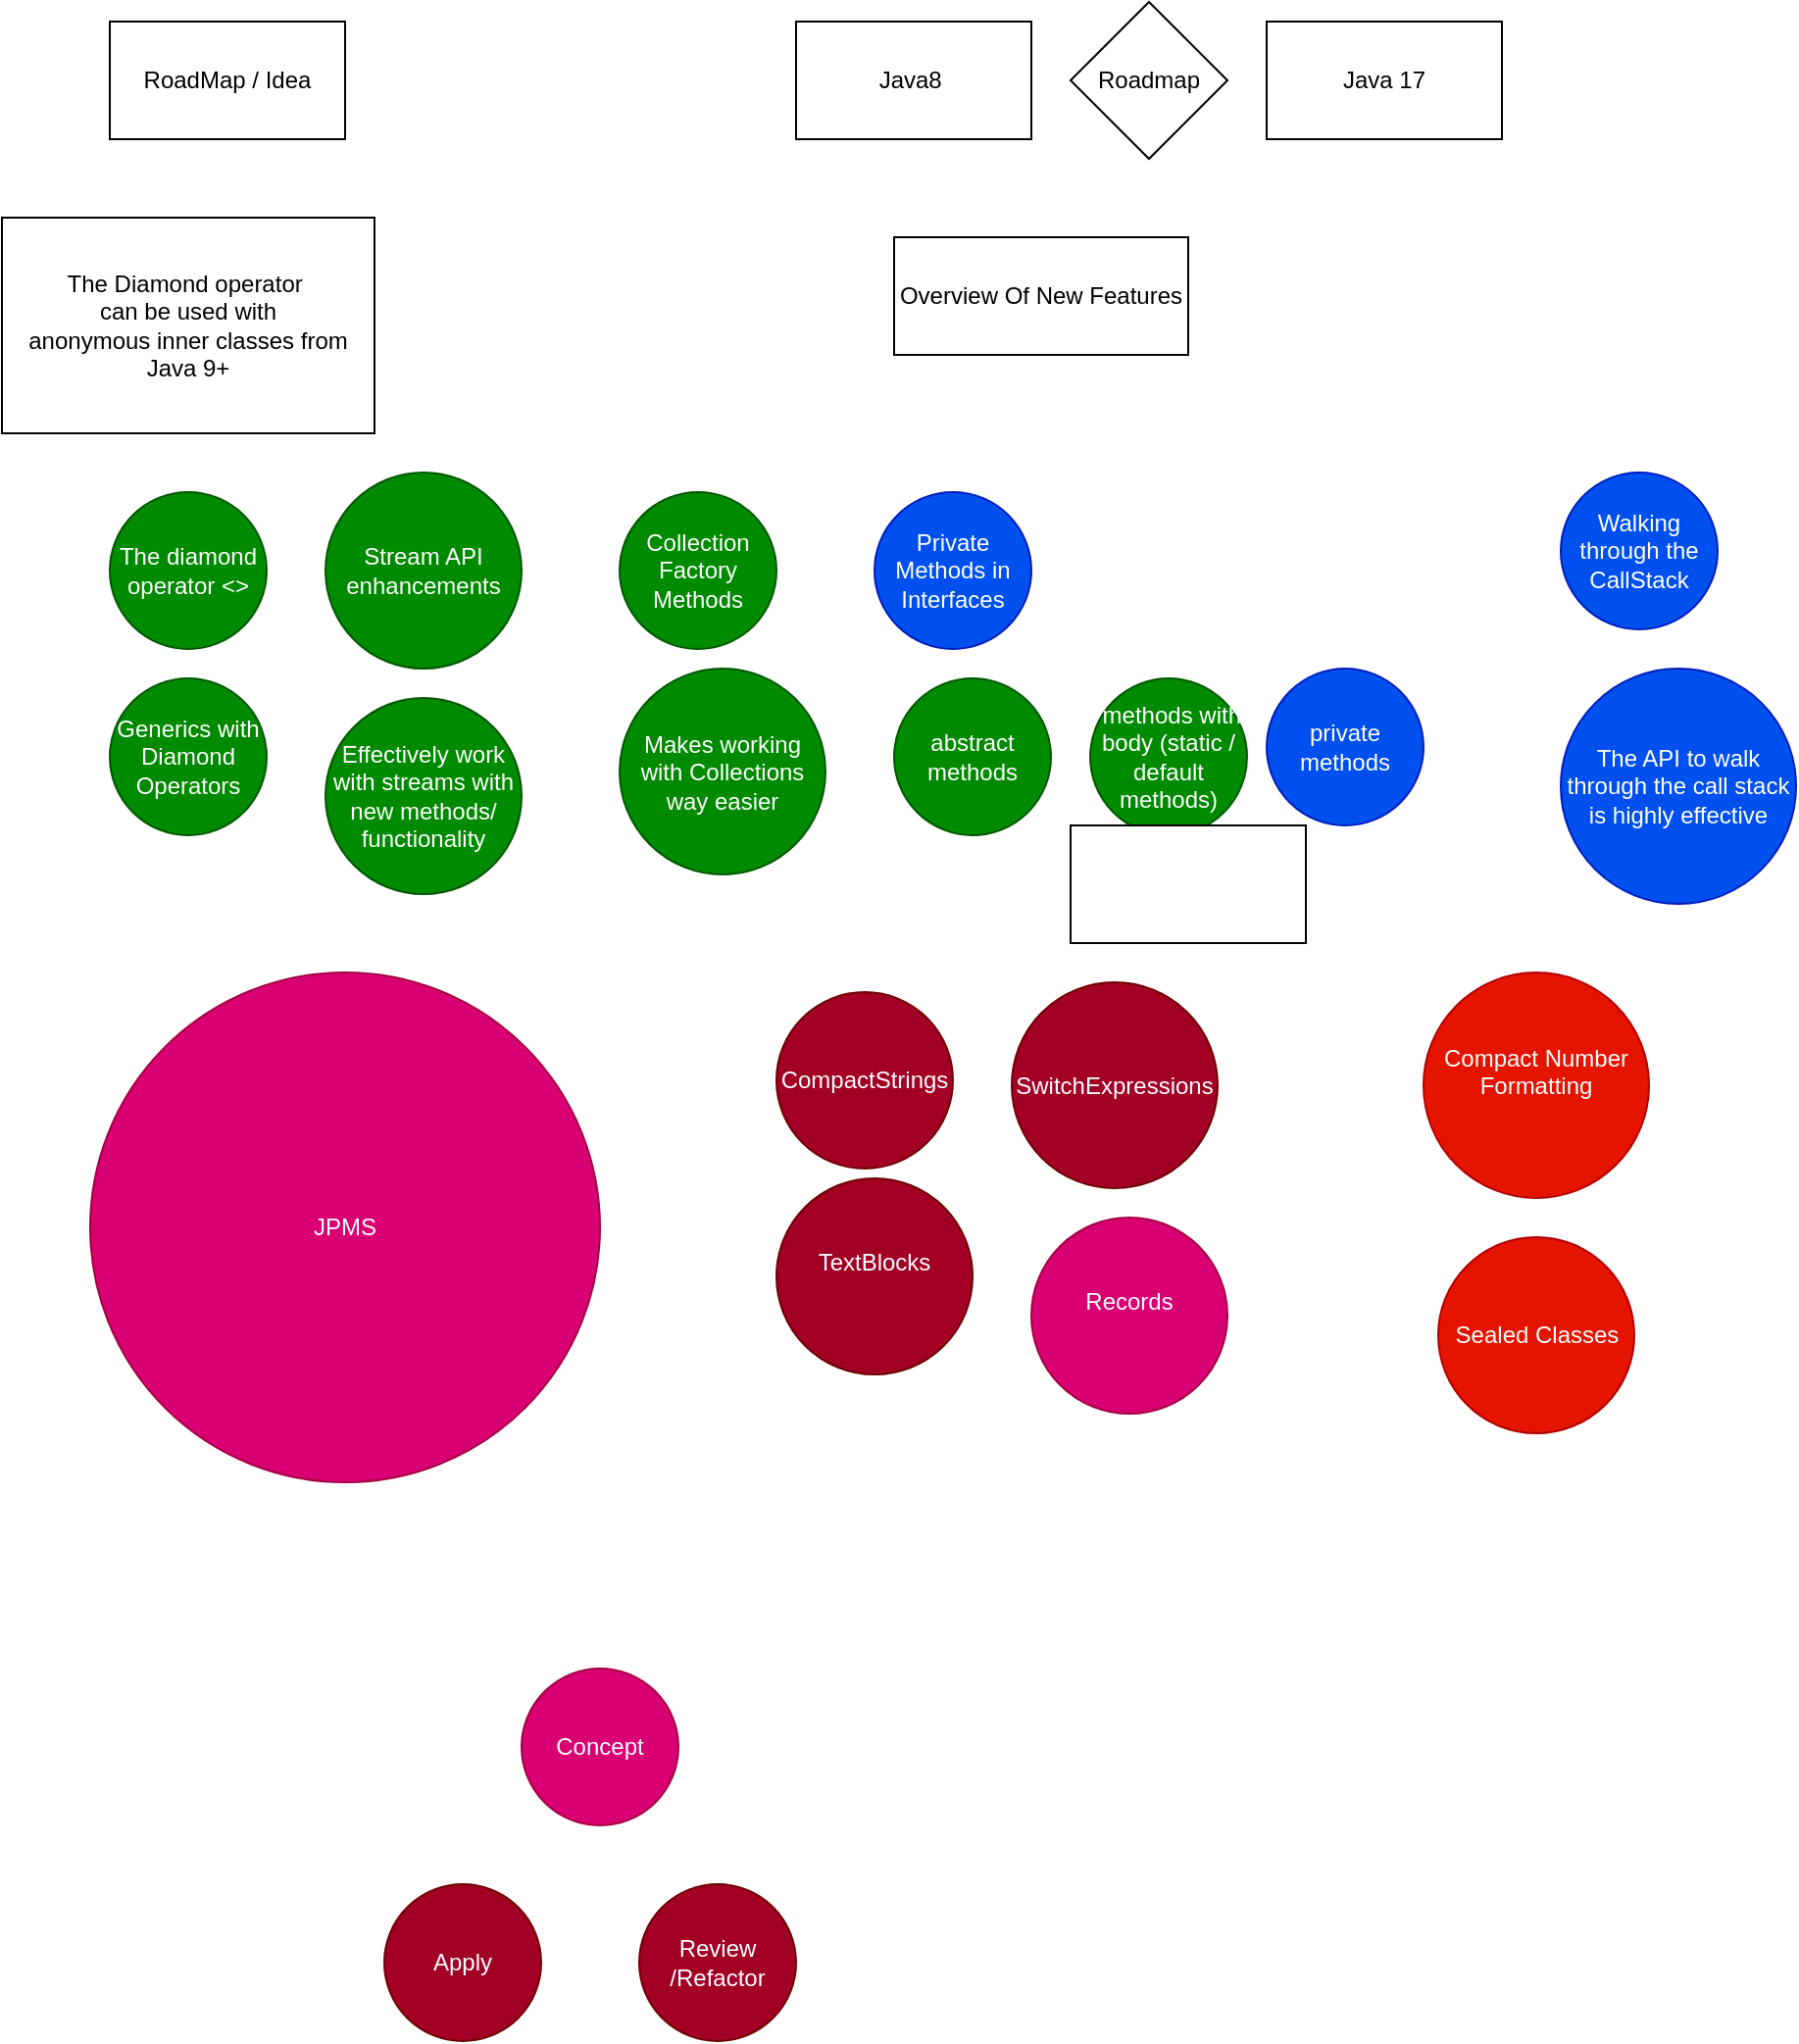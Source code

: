 <mxfile version="26.2.15" pages="6">
  <diagram name="Top New Features That I can Explore" id="H-lTtJw_paa2dJG2KekU">
    <mxGraphModel dx="786" dy="562" grid="1" gridSize="10" guides="1" tooltips="1" connect="1" arrows="1" fold="1" page="1" pageScale="1" pageWidth="850" pageHeight="1100" math="0" shadow="0">
      <root>
        <mxCell id="0" />
        <mxCell id="1" parent="0" />
        <mxCell id="dxzc5Opw5BWFp04rEgw8-1" value="Overview Of New Features" style="rounded=0;whiteSpace=wrap;html=1;" parent="1" vertex="1">
          <mxGeometry x="470" y="160" width="150" height="60" as="geometry" />
        </mxCell>
        <mxCell id="dxzc5Opw5BWFp04rEgw8-2" value="Java8&amp;nbsp;" style="rounded=0;whiteSpace=wrap;html=1;" parent="1" vertex="1">
          <mxGeometry x="420" y="50" width="120" height="60" as="geometry" />
        </mxCell>
        <mxCell id="dxzc5Opw5BWFp04rEgw8-3" value="Java 17" style="rounded=0;whiteSpace=wrap;html=1;" parent="1" vertex="1">
          <mxGeometry x="660" y="50" width="120" height="60" as="geometry" />
        </mxCell>
        <mxCell id="dxzc5Opw5BWFp04rEgw8-4" value="The diamond operator &amp;lt;&amp;gt;" style="ellipse;whiteSpace=wrap;html=1;aspect=fixed;fillColor=#008a00;fontColor=#ffffff;strokeColor=#005700;" parent="1" vertex="1">
          <mxGeometry x="70" y="290" width="80" height="80" as="geometry" />
        </mxCell>
        <mxCell id="dxzc5Opw5BWFp04rEgw8-5" value="Stream API enhancements" style="ellipse;whiteSpace=wrap;html=1;aspect=fixed;fillColor=#008a00;fontColor=#ffffff;strokeColor=#005700;" parent="1" vertex="1">
          <mxGeometry x="180" y="280" width="100" height="100" as="geometry" />
        </mxCell>
        <mxCell id="dxzc5Opw5BWFp04rEgw8-6" value="Roadmap" style="rhombus;whiteSpace=wrap;html=1;" parent="1" vertex="1">
          <mxGeometry x="560" y="40" width="80" height="80" as="geometry" />
        </mxCell>
        <mxCell id="dxzc5Opw5BWFp04rEgw8-7" value="Collection Factory Methods" style="ellipse;whiteSpace=wrap;html=1;aspect=fixed;fillColor=#008a00;fontColor=#ffffff;strokeColor=#005700;" parent="1" vertex="1">
          <mxGeometry x="330" y="290" width="80" height="80" as="geometry" />
        </mxCell>
        <mxCell id="dxzc5Opw5BWFp04rEgw8-8" value="Private Methods in Interfaces" style="ellipse;whiteSpace=wrap;html=1;aspect=fixed;fillColor=#0050ef;fontColor=#ffffff;strokeColor=#001DBC;" parent="1" vertex="1">
          <mxGeometry x="460" y="290" width="80" height="80" as="geometry" />
        </mxCell>
        <mxCell id="dxzc5Opw5BWFp04rEgw8-9" value="Walking through the CallStack" style="ellipse;whiteSpace=wrap;html=1;aspect=fixed;fillColor=#0050ef;fontColor=#ffffff;strokeColor=#001DBC;" parent="1" vertex="1">
          <mxGeometry x="810" y="280" width="80" height="80" as="geometry" />
        </mxCell>
        <mxCell id="dxzc5Opw5BWFp04rEgw8-10" value="CompactStrings" style="ellipse;whiteSpace=wrap;html=1;aspect=fixed;fillColor=#a20025;fontColor=#ffffff;strokeColor=#6F0000;" parent="1" vertex="1">
          <mxGeometry x="410" y="545" width="90" height="90" as="geometry" />
        </mxCell>
        <mxCell id="dxzc5Opw5BWFp04rEgw8-11" value="SwitchExpressions" style="ellipse;whiteSpace=wrap;html=1;aspect=fixed;fillColor=#a20025;fontColor=#ffffff;strokeColor=#6F0000;" parent="1" vertex="1">
          <mxGeometry x="530" y="540" width="105" height="105" as="geometry" />
        </mxCell>
        <mxCell id="dxzc5Opw5BWFp04rEgw8-12" value="Compact Number Formatting&lt;div&gt;&lt;br&gt;&lt;/div&gt;" style="ellipse;whiteSpace=wrap;html=1;aspect=fixed;fillColor=#e51400;fontColor=#ffffff;strokeColor=#B20000;" parent="1" vertex="1">
          <mxGeometry x="740" y="535" width="115" height="115" as="geometry" />
        </mxCell>
        <mxCell id="dxzc5Opw5BWFp04rEgw8-13" value="&lt;div&gt;TextBlocks&lt;/div&gt;&lt;div&gt;&lt;br&gt;&lt;/div&gt;" style="ellipse;whiteSpace=wrap;html=1;aspect=fixed;fillColor=#a20025;fontColor=#ffffff;strokeColor=#6F0000;" parent="1" vertex="1">
          <mxGeometry x="410" y="640" width="100" height="100" as="geometry" />
        </mxCell>
        <mxCell id="dxzc5Opw5BWFp04rEgw8-14" value="&lt;div&gt;Records&lt;/div&gt;&lt;div&gt;&lt;br&gt;&lt;/div&gt;" style="ellipse;whiteSpace=wrap;html=1;aspect=fixed;fillColor=#d80073;fontColor=#ffffff;strokeColor=#A50040;" parent="1" vertex="1">
          <mxGeometry x="540" y="660" width="100" height="100" as="geometry" />
        </mxCell>
        <mxCell id="dxzc5Opw5BWFp04rEgw8-15" value="&lt;div&gt;Sealed Classes&lt;/div&gt;" style="ellipse;whiteSpace=wrap;html=1;aspect=fixed;fillColor=#e51400;fontColor=#ffffff;strokeColor=#B20000;" parent="1" vertex="1">
          <mxGeometry x="747.5" y="670" width="100" height="100" as="geometry" />
        </mxCell>
        <mxCell id="dxzc5Opw5BWFp04rEgw8-16" value="&lt;div&gt;JPMS&lt;/div&gt;" style="ellipse;whiteSpace=wrap;html=1;aspect=fixed;fillColor=#d80073;fontColor=#ffffff;strokeColor=#A50040;" parent="1" vertex="1">
          <mxGeometry x="60" y="535" width="260" height="260" as="geometry" />
        </mxCell>
        <mxCell id="dxzc5Opw5BWFp04rEgw8-17" value="Generics with Diamond Operators" style="ellipse;whiteSpace=wrap;html=1;aspect=fixed;fillColor=#008a00;fontColor=#ffffff;strokeColor=#005700;" parent="1" vertex="1">
          <mxGeometry x="70" y="385" width="80" height="80" as="geometry" />
        </mxCell>
        <mxCell id="dxzc5Opw5BWFp04rEgw8-18" value="Effectively work with streams with new methods/ functionality" style="ellipse;whiteSpace=wrap;html=1;aspect=fixed;fillColor=#008a00;fontColor=#ffffff;strokeColor=#005700;" parent="1" vertex="1">
          <mxGeometry x="180" y="395" width="100" height="100" as="geometry" />
        </mxCell>
        <mxCell id="dxzc5Opw5BWFp04rEgw8-19" value="Makes working with Collections way easier" style="ellipse;whiteSpace=wrap;html=1;aspect=fixed;fillColor=#008a00;fontColor=#ffffff;strokeColor=#005700;" parent="1" vertex="1">
          <mxGeometry x="330" y="380" width="105" height="105" as="geometry" />
        </mxCell>
        <mxCell id="dxzc5Opw5BWFp04rEgw8-20" value="abstract methods" style="ellipse;whiteSpace=wrap;html=1;aspect=fixed;fillColor=#008a00;fontColor=#ffffff;strokeColor=#005700;" parent="1" vertex="1">
          <mxGeometry x="470" y="385" width="80" height="80" as="geometry" />
        </mxCell>
        <mxCell id="dxzc5Opw5BWFp04rEgw8-21" value="&amp;nbsp;methods with body (static / default methods)" style="ellipse;whiteSpace=wrap;html=1;aspect=fixed;fillColor=#008a00;fontColor=#ffffff;strokeColor=#005700;" parent="1" vertex="1">
          <mxGeometry x="570" y="385" width="80" height="80" as="geometry" />
        </mxCell>
        <mxCell id="dxzc5Opw5BWFp04rEgw8-22" value="private methods" style="ellipse;whiteSpace=wrap;html=1;aspect=fixed;fillColor=#0050ef;fontColor=#ffffff;strokeColor=#001DBC;" parent="1" vertex="1">
          <mxGeometry x="660" y="380" width="80" height="80" as="geometry" />
        </mxCell>
        <mxCell id="dxzc5Opw5BWFp04rEgw8-23" value="The API to walk through the call stack is highly effective" style="ellipse;whiteSpace=wrap;html=1;aspect=fixed;fillColor=#0050ef;fontColor=#ffffff;strokeColor=#001DBC;" parent="1" vertex="1">
          <mxGeometry x="810" y="380" width="120" height="120" as="geometry" />
        </mxCell>
        <mxCell id="dxzc5Opw5BWFp04rEgw8-24" value="RoadMap / Idea" style="rounded=0;whiteSpace=wrap;html=1;" parent="1" vertex="1">
          <mxGeometry x="70" y="50" width="120" height="60" as="geometry" />
        </mxCell>
        <mxCell id="dxzc5Opw5BWFp04rEgw8-25" value="Concept" style="ellipse;whiteSpace=wrap;html=1;aspect=fixed;fillColor=#d80073;fontColor=#ffffff;strokeColor=#A50040;" parent="1" vertex="1">
          <mxGeometry x="280" y="890" width="80" height="80" as="geometry" />
        </mxCell>
        <mxCell id="dxzc5Opw5BWFp04rEgw8-26" value="Apply" style="ellipse;whiteSpace=wrap;html=1;aspect=fixed;fillColor=#a20025;fontColor=#ffffff;strokeColor=#6F0000;" parent="1" vertex="1">
          <mxGeometry x="210" y="1000" width="80" height="80" as="geometry" />
        </mxCell>
        <mxCell id="dxzc5Opw5BWFp04rEgw8-27" value="Review /Refactor" style="ellipse;whiteSpace=wrap;html=1;aspect=fixed;fillColor=#a20025;strokeColor=#6F0000;fontColor=#ffffff;" parent="1" vertex="1">
          <mxGeometry x="340" y="1000" width="80" height="80" as="geometry" />
        </mxCell>
        <mxCell id="dxzc5Opw5BWFp04rEgw8-32" value="The Diamond operator&amp;nbsp;&lt;div&gt;can be used with&lt;/div&gt;&lt;div&gt;anonymous inner classes from Java 9+&lt;/div&gt;" style="rounded=0;whiteSpace=wrap;html=1;" parent="1" vertex="1">
          <mxGeometry x="15" y="150" width="190" height="110" as="geometry" />
        </mxCell>
        <mxCell id="hdBLsSs38ogwd8JISFT7-1" value="" style="whiteSpace=wrap;html=1;" vertex="1" parent="1">
          <mxGeometry x="560" y="460" width="120" height="60" as="geometry" />
        </mxCell>
      </root>
    </mxGraphModel>
  </diagram>
  <diagram id="it7jR1w6A2HO88eLoIti" name="Terminology">
    <mxGraphModel dx="1565" dy="511" grid="1" gridSize="10" guides="1" tooltips="1" connect="1" arrows="1" fold="1" page="1" pageScale="1" pageWidth="850" pageHeight="1100" math="0" shadow="0">
      <root>
        <mxCell id="0" />
        <mxCell id="1" parent="0" />
        <mxCell id="AD6r4I_cpZdrooL8gMmH-1" value="JEP / JDK Enhancement Proposal" style="rounded=0;whiteSpace=wrap;html=1;" parent="1" vertex="1">
          <mxGeometry x="150" y="80" width="120" height="60" as="geometry" />
        </mxCell>
        <mxCell id="AD6r4I_cpZdrooL8gMmH-4" value="" style="edgeStyle=orthogonalEdgeStyle;rounded=0;orthogonalLoop=1;jettySize=auto;html=1;" parent="1" source="AD6r4I_cpZdrooL8gMmH-2" target="AD6r4I_cpZdrooL8gMmH-3" edge="1">
          <mxGeometry relative="1" as="geometry" />
        </mxCell>
        <mxCell id="AD6r4I_cpZdrooL8gMmH-2" value="Process" style="rounded=0;whiteSpace=wrap;html=1;" parent="1" vertex="1">
          <mxGeometry x="160" y="180" width="120" height="60" as="geometry" />
        </mxCell>
        <mxCell id="AD6r4I_cpZdrooL8gMmH-3" value="Java Community" style="rounded=0;whiteSpace=wrap;html=1;" parent="1" vertex="1">
          <mxGeometry x="160" y="320" width="120" height="60" as="geometry" />
        </mxCell>
        <mxCell id="AD6r4I_cpZdrooL8gMmH-7" value="" style="edgeStyle=orthogonalEdgeStyle;rounded=0;orthogonalLoop=1;jettySize=auto;html=1;" parent="1" source="AD6r4I_cpZdrooL8gMmH-5" target="AD6r4I_cpZdrooL8gMmH-6" edge="1">
          <mxGeometry relative="1" as="geometry" />
        </mxCell>
        <mxCell id="AD6r4I_cpZdrooL8gMmH-5" value="Purpose" style="rounded=0;whiteSpace=wrap;html=1;" parent="1" vertex="1">
          <mxGeometry x="340" y="180" width="120" height="60" as="geometry" />
        </mxCell>
        <mxCell id="AD6r4I_cpZdrooL8gMmH-9" value="" style="edgeStyle=orthogonalEdgeStyle;rounded=0;orthogonalLoop=1;jettySize=auto;html=1;" parent="1" source="AD6r4I_cpZdrooL8gMmH-6" target="AD6r4I_cpZdrooL8gMmH-8" edge="1">
          <mxGeometry relative="1" as="geometry" />
        </mxCell>
        <mxCell id="AD6r4I_cpZdrooL8gMmH-6" value="Propose" style="ellipse;whiteSpace=wrap;html=1;rounded=0;" parent="1" vertex="1">
          <mxGeometry x="360" y="310" width="80" height="80" as="geometry" />
        </mxCell>
        <mxCell id="AD6r4I_cpZdrooL8gMmH-11" value="" style="edgeStyle=orthogonalEdgeStyle;rounded=0;orthogonalLoop=1;jettySize=auto;html=1;" parent="1" source="AD6r4I_cpZdrooL8gMmH-8" target="AD6r4I_cpZdrooL8gMmH-10" edge="1">
          <mxGeometry relative="1" as="geometry" />
        </mxCell>
        <mxCell id="AD6r4I_cpZdrooL8gMmH-8" value="Discuss" style="ellipse;whiteSpace=wrap;html=1;rounded=0;" parent="1" vertex="1">
          <mxGeometry x="520" y="310" width="80" height="80" as="geometry" />
        </mxCell>
        <mxCell id="AD6r4I_cpZdrooL8gMmH-10" value="document signficant changes." style="ellipse;whiteSpace=wrap;html=1;rounded=0;" parent="1" vertex="1">
          <mxGeometry x="680" y="310" width="80" height="80" as="geometry" />
        </mxCell>
        <mxCell id="AD6r4I_cpZdrooL8gMmH-12" value="Process" style="rounded=0;whiteSpace=wrap;html=1;fillColor=#6d8764;fontColor=#ffffff;strokeColor=#3A5431;" parent="1" vertex="1">
          <mxGeometry x="-10" y="470" width="120" height="60" as="geometry" />
        </mxCell>
        <mxCell id="AD6r4I_cpZdrooL8gMmH-13" value="Practice" style="rounded=0;whiteSpace=wrap;html=1;" parent="1" vertex="1">
          <mxGeometry x="110" y="470" width="120" height="60" as="geometry" />
        </mxCell>
        <mxCell id="8vsUmJd-rWdS67Mih5kZ-1" value="Methodology" style="rounded=0;whiteSpace=wrap;html=1;fillColor=#6d8764;fontColor=#ffffff;strokeColor=#3A5431;" parent="1" vertex="1">
          <mxGeometry x="230" y="470" width="120" height="60" as="geometry" />
        </mxCell>
        <mxCell id="8vsUmJd-rWdS67Mih5kZ-2" value="Break and Make" style="rounded=0;whiteSpace=wrap;html=1;fillColor=#008a00;fontColor=#ffffff;strokeColor=#005700;" parent="1" vertex="1">
          <mxGeometry x="230" y="530" width="120" height="60" as="geometry" />
        </mxCell>
        <mxCell id="8vsUmJd-rWdS67Mih5kZ-5" value="Context" style="rounded=0;whiteSpace=wrap;html=1;fillColor=#6d8764;fontColor=#ffffff;strokeColor=#3A5431;" parent="1" vertex="1">
          <mxGeometry x="230" y="410" width="120" height="60" as="geometry" />
        </mxCell>
        <mxCell id="VedadEQwNp0A-uT3c_Re-1" value="Terminology / Vocabulary" style="rounded=0;whiteSpace=wrap;html=1;fillColor=#008a00;fontColor=#ffffff;strokeColor=#005700;" vertex="1" parent="1">
          <mxGeometry x="-10" y="530" width="120" height="60" as="geometry" />
        </mxCell>
        <mxCell id="6cJSSmzFoF7t9B8q87Jw-1" value="Principles" style="rounded=0;whiteSpace=wrap;html=1;fillColor=#6d8764;fontColor=#ffffff;strokeColor=#3A5431;" vertex="1" parent="1">
          <mxGeometry x="-10" y="410" width="120" height="60" as="geometry" />
        </mxCell>
        <mxCell id="6cJSSmzFoF7t9B8q87Jw-2" value="Paradigm" style="rounded=0;whiteSpace=wrap;html=1;fillColor=#6d8764;fontColor=#ffffff;strokeColor=#3A5431;" vertex="1" parent="1">
          <mxGeometry x="110" y="410" width="120" height="60" as="geometry" />
        </mxCell>
        <mxCell id="9vNzCgMDVzgK6lLMVGsD-1" value="Insight" style="rounded=0;whiteSpace=wrap;html=1;fillColor=#008a00;fontColor=#ffffff;strokeColor=#005700;" vertex="1" parent="1">
          <mxGeometry x="110" y="530" width="120" height="60" as="geometry" />
        </mxCell>
        <mxCell id="9vNzCgMDVzgK6lLMVGsD-2" value="Learn to Learn Framework" style="rounded=0;whiteSpace=wrap;html=1;fillColor=#008a00;fontColor=#ffffff;strokeColor=#005700;" vertex="1" parent="1">
          <mxGeometry x="110" y="620" width="120" height="60" as="geometry" />
        </mxCell>
        <mxCell id="R43isgl4TAwv9mhnTSy3-1" value="" style="html=1;verticalLabelPosition=bottom;align=center;labelBackgroundColor=#ffffff;verticalAlign=top;strokeWidth=2;strokeColor=#0080F0;shadow=0;dashed=0;shape=mxgraph.ios7.icons.looking_glass;" vertex="1" parent="1">
          <mxGeometry x="385" y="890" width="30" height="30" as="geometry" />
        </mxCell>
        <mxCell id="R43isgl4TAwv9mhnTSy3-2" value="Please find chances of applying the newly learned features in your projects....." style="rounded=0;whiteSpace=wrap;html=1;" vertex="1" parent="1">
          <mxGeometry x="440" y="870" width="120" height="60" as="geometry" />
        </mxCell>
        <mxCell id="--in5UwqNiNamiTwJQ_P-2" value="RED" style="ellipse;whiteSpace=wrap;html=1;fillColor=#e51400;strokeColor=#B20000;fontColor=#ffffff;" vertex="1" parent="1">
          <mxGeometry x="80" y="870" width="120" height="80" as="geometry" />
        </mxCell>
        <mxCell id="--in5UwqNiNamiTwJQ_P-3" value="GREEN" style="ellipse;whiteSpace=wrap;html=1;fillColor=#008a00;strokeColor=#005700;fontColor=#ffffff;" vertex="1" parent="1">
          <mxGeometry x="140" y="940" width="120" height="80" as="geometry" />
        </mxCell>
        <mxCell id="--in5UwqNiNamiTwJQ_P-4" value="REFACTOR" style="ellipse;whiteSpace=wrap;html=1;fillColor=#e3c800;strokeColor=#B09500;fontColor=#000000;" vertex="1" parent="1">
          <mxGeometry x="10" y="940" width="120" height="80" as="geometry" />
        </mxCell>
        <mxCell id="XHiogYa3Atdmt7B-Kdwq-1" value="Approaches" style="rounded=0;whiteSpace=wrap;html=1;fillColor=#008a00;fontColor=#ffffff;strokeColor=#005700;" vertex="1" parent="1">
          <mxGeometry x="-130" y="530" width="120" height="60" as="geometry" />
        </mxCell>
        <mxCell id="XHiogYa3Atdmt7B-Kdwq-5" value="" style="edgeStyle=orthogonalEdgeStyle;rounded=0;orthogonalLoop=1;jettySize=auto;html=1;" edge="1" parent="1" source="XHiogYa3Atdmt7B-Kdwq-2" target="XHiogYa3Atdmt7B-Kdwq-4">
          <mxGeometry relative="1" as="geometry" />
        </mxCell>
        <mxCell id="XHiogYa3Atdmt7B-Kdwq-2" value="UTIL / utility (general purpose)" style="rounded=0;whiteSpace=wrap;html=1;fillColor=#008a00;fontColor=#ffffff;strokeColor=#005700;" vertex="1" parent="1">
          <mxGeometry x="-290" y="380" width="120" height="60" as="geometry" />
        </mxCell>
        <mxCell id="XHiogYa3Atdmt7B-Kdwq-3" value="&lt;div style=&quot;background-color:#1e1f22;color:#bcbec4&quot;&gt;&lt;pre style=&quot;font-family:&#39;JetBrains Mono&#39;,monospace;font-size:9.8pt;&quot;&gt;&lt;span style=&quot;color:#7a7e85;&quot;&gt;Productivity packed. Productivity packed. Custom Aggregation. Streamlining code&lt;/span&gt;&lt;/pre&gt;&lt;/div&gt;" style="text;whiteSpace=wrap;html=1;" vertex="1" parent="1">
          <mxGeometry x="-280" y="230" width="380" height="70" as="geometry" />
        </mxCell>
        <mxCell id="XHiogYa3Atdmt7B-Kdwq-7" value="" style="edgeStyle=orthogonalEdgeStyle;rounded=0;orthogonalLoop=1;jettySize=auto;html=1;" edge="1" parent="1" source="XHiogYa3Atdmt7B-Kdwq-4" target="XHiogYa3Atdmt7B-Kdwq-6">
          <mxGeometry relative="1" as="geometry" />
        </mxCell>
        <mxCell id="XHiogYa3Atdmt7B-Kdwq-4" value="Productivity packed" style="rounded=0;whiteSpace=wrap;html=1;fillColor=#008a00;fontColor=#ffffff;strokeColor=#005700;" vertex="1" parent="1">
          <mxGeometry x="-290" y="460" width="120" height="60" as="geometry" />
        </mxCell>
        <mxCell id="XHiogYa3Atdmt7B-Kdwq-9" value="" style="edgeStyle=orthogonalEdgeStyle;rounded=0;orthogonalLoop=1;jettySize=auto;html=1;" edge="1" parent="1" source="XHiogYa3Atdmt7B-Kdwq-6" target="XHiogYa3Atdmt7B-Kdwq-8">
          <mxGeometry relative="1" as="geometry" />
        </mxCell>
        <mxCell id="XHiogYa3Atdmt7B-Kdwq-6" value="Custom Aggregation" style="rounded=0;whiteSpace=wrap;html=1;fillColor=#008a00;fontColor=#ffffff;strokeColor=#005700;" vertex="1" parent="1">
          <mxGeometry x="-290" y="550" width="120" height="60" as="geometry" />
        </mxCell>
        <mxCell id="XHiogYa3Atdmt7B-Kdwq-11" value="" style="edgeStyle=orthogonalEdgeStyle;rounded=0;orthogonalLoop=1;jettySize=auto;html=1;" edge="1" parent="1" source="XHiogYa3Atdmt7B-Kdwq-8" target="XHiogYa3Atdmt7B-Kdwq-10">
          <mxGeometry relative="1" as="geometry" />
        </mxCell>
        <mxCell id="XHiogYa3Atdmt7B-Kdwq-8" value="Streamliniing code." style="rounded=0;whiteSpace=wrap;html=1;fillColor=#008a00;fontColor=#ffffff;strokeColor=#005700;" vertex="1" parent="1">
          <mxGeometry x="-290" y="640" width="120" height="60" as="geometry" />
        </mxCell>
        <mxCell id="XHiogYa3Atdmt7B-Kdwq-13" value="" style="edgeStyle=orthogonalEdgeStyle;rounded=0;orthogonalLoop=1;jettySize=auto;html=1;" edge="1" parent="1" source="XHiogYa3Atdmt7B-Kdwq-10" target="XHiogYa3Atdmt7B-Kdwq-12">
          <mxGeometry relative="1" as="geometry" />
        </mxCell>
        <mxCell id="XHiogYa3Atdmt7B-Kdwq-10" value="Parallellism." style="rounded=0;whiteSpace=wrap;html=1;fillColor=#008a00;fontColor=#ffffff;strokeColor=#005700;" vertex="1" parent="1">
          <mxGeometry x="-290" y="730" width="120" height="60" as="geometry" />
        </mxCell>
        <mxCell id="XHiogYa3Atdmt7B-Kdwq-12" value="Declarative Style" style="rounded=0;whiteSpace=wrap;html=1;fillColor=#008a00;fontColor=#ffffff;strokeColor=#005700;" vertex="1" parent="1">
          <mxGeometry x="-290" y="820" width="120" height="60" as="geometry" />
        </mxCell>
        <mxCell id="XHiogYa3Atdmt7B-Kdwq-14" value="New Effective, Productive &amp;amp; Optimized way of processing collections" style="rounded=0;whiteSpace=wrap;html=1;fillColor=#e51400;fontColor=#ffffff;strokeColor=#B20000;" vertex="1" parent="1">
          <mxGeometry x="-240" y="290" width="160" height="70" as="geometry" />
        </mxCell>
        <mxCell id="XHiogYa3Atdmt7B-Kdwq-15" value="Starting with Why?" style="rounded=0;whiteSpace=wrap;html=1;fillColor=#008a00;fontColor=#ffffff;strokeColor=#005700;" vertex="1" parent="1">
          <mxGeometry x="-425" y="330" width="70" height="60" as="geometry" />
        </mxCell>
        <mxCell id="XHiogYa3Atdmt7B-Kdwq-16" value="CLEAN CODING PRACTICES" style="rounded=0;whiteSpace=wrap;html=1;fillColor=#008a00;fontColor=#ffffff;strokeColor=#005700;" vertex="1" parent="1">
          <mxGeometry x="-130" y="470" width="120" height="60" as="geometry" />
        </mxCell>
      </root>
    </mxGraphModel>
  </diagram>
  <diagram id="F4DoPFH3YsymMdyTXWiu" name="Demo">
    <mxGraphModel dx="786" dy="562" grid="1" gridSize="10" guides="1" tooltips="1" connect="1" arrows="1" fold="1" page="1" pageScale="1" pageWidth="850" pageHeight="1100" math="0" shadow="0">
      <root>
        <mxCell id="0" />
        <mxCell id="1" parent="0" />
        <mxCell id="uzIxB_AXCy2PeI7c9Qlu-2" value="CREATE THE TRANSACTION PROCESSOR" style="rounded=0;whiteSpace=wrap;html=1;fontSize=19;" parent="1" vertex="1">
          <mxGeometry x="100" y="80" width="160" height="90" as="geometry" />
        </mxCell>
        <mxCell id="uzIxB_AXCy2PeI7c9Qlu-3" value="CREATE DOMAIN CLASS TRANSACTION" style="rounded=0;whiteSpace=wrap;html=1;fontSize=19;" parent="1" vertex="1">
          <mxGeometry x="100" y="220" width="160" height="90" as="geometry" />
        </mxCell>
        <mxCell id="uzIxB_AXCy2PeI7c9Qlu-4" value="PERFORM A LIST OF TRANSACTIONS OF USD &amp;amp; EUR" style="rounded=0;whiteSpace=wrap;html=1;fontSize=19;" parent="1" vertex="1">
          <mxGeometry x="100" y="360" width="160" height="90" as="geometry" />
        </mxCell>
        <mxCell id="wSxFUv9u-JmrOEF9yLLa-1" value="Collection (Movie)" style="whiteSpace=wrap;html=1;aspect=fixed;" vertex="1" parent="1">
          <mxGeometry x="540" y="100" width="80" height="80" as="geometry" />
        </mxCell>
        <mxCell id="wSxFUv9u-JmrOEF9yLLa-5" style="edgeStyle=orthogonalEdgeStyle;rounded=0;orthogonalLoop=1;jettySize=auto;html=1;entryX=0.75;entryY=0;entryDx=0;entryDy=0;" edge="1" parent="1" source="wSxFUv9u-JmrOEF9yLLa-2" target="wSxFUv9u-JmrOEF9yLLa-4">
          <mxGeometry relative="1" as="geometry" />
        </mxCell>
        <mxCell id="wSxFUv9u-JmrOEF9yLLa-2" value="Element 1 (Frame1)" style="rounded=0;whiteSpace=wrap;html=1;fillColor=#008a00;fontColor=#ffffff;strokeColor=#005700;" vertex="1" parent="1">
          <mxGeometry x="620" y="107.5" width="120" height="35" as="geometry" />
        </mxCell>
        <mxCell id="wSxFUv9u-JmrOEF9yLLa-6" style="edgeStyle=orthogonalEdgeStyle;rounded=0;orthogonalLoop=1;jettySize=auto;html=1;entryX=0.5;entryY=0;entryDx=0;entryDy=0;" edge="1" parent="1" source="wSxFUv9u-JmrOEF9yLLa-3" target="wSxFUv9u-JmrOEF9yLLa-4">
          <mxGeometry relative="1" as="geometry" />
        </mxCell>
        <mxCell id="wSxFUv9u-JmrOEF9yLLa-3" value="Element 2 (Frame2)" style="rounded=0;whiteSpace=wrap;html=1;fillColor=#008a00;fontColor=#ffffff;strokeColor=#005700;" vertex="1" parent="1">
          <mxGeometry x="620" y="145" width="120" height="35" as="geometry" />
        </mxCell>
        <mxCell id="wSxFUv9u-JmrOEF9yLLa-4" value="Television / Mobile" style="rounded=0;whiteSpace=wrap;html=1;fillColor=#008a00;fontColor=#ffffff;strokeColor=#005700;" vertex="1" parent="1">
          <mxGeometry x="880" y="200" width="120" height="60" as="geometry" />
        </mxCell>
        <mxCell id="wSxFUv9u-JmrOEF9yLLa-7" value="Processing the Stream Map, Filter, Reduction....." style="rounded=1;whiteSpace=wrap;html=1;fillColor=#fa6800;fontColor=#000000;strokeColor=#C73500;" vertex="1" parent="1">
          <mxGeometry x="800" y="95" width="120" height="60" as="geometry" />
        </mxCell>
      </root>
    </mxGraphModel>
  </diagram>
  <diagram id="bHqhL_okxHXkL8069b3K" name="Functional Programming">
    <mxGraphModel dx="1636" dy="562" grid="1" gridSize="10" guides="1" tooltips="1" connect="1" arrows="1" fold="1" page="1" pageScale="1" pageWidth="850" pageHeight="1100" math="0" shadow="0">
      <root>
        <mxCell id="0" />
        <mxCell id="1" parent="0" />
        <mxCell id="tSnUHFFDq7XI0Zw1UBdu-1" value="Principles" style="rounded=0;whiteSpace=wrap;html=1;" vertex="1" parent="1">
          <mxGeometry x="350" y="650" width="120" height="60" as="geometry" />
        </mxCell>
        <mxCell id="tSnUHFFDq7XI0Zw1UBdu-2" value="" style="edgeStyle=orthogonalEdgeStyle;rounded=0;orthogonalLoop=1;jettySize=auto;html=1;" edge="1" parent="1" source="tSnUHFFDq7XI0Zw1UBdu-3" target="tSnUHFFDq7XI0Zw1UBdu-6">
          <mxGeometry relative="1" as="geometry" />
        </mxCell>
        <mxCell id="tSnUHFFDq7XI0Zw1UBdu-3" value="OOPS" style="rounded=0;whiteSpace=wrap;html=1;fillColor=#a0522d;fontColor=#ffffff;strokeColor=#6D1F00;" vertex="1" parent="1">
          <mxGeometry x="280" y="740" width="120" height="60" as="geometry" />
        </mxCell>
        <mxCell id="tSnUHFFDq7XI0Zw1UBdu-4" value="" style="edgeStyle=orthogonalEdgeStyle;rounded=0;orthogonalLoop=1;jettySize=auto;html=1;" edge="1" parent="1" source="tSnUHFFDq7XI0Zw1UBdu-5" target="tSnUHFFDq7XI0Zw1UBdu-8">
          <mxGeometry relative="1" as="geometry" />
        </mxCell>
        <mxCell id="tSnUHFFDq7XI0Zw1UBdu-5" value="Functional Programming" style="rounded=0;whiteSpace=wrap;html=1;fillColor=#1ba1e2;strokeColor=#006EAF;fontColor=#ffffff;" vertex="1" parent="1">
          <mxGeometry x="470" y="740" width="120" height="60" as="geometry" />
        </mxCell>
        <mxCell id="tSnUHFFDq7XI0Zw1UBdu-6" value="Java" style="whiteSpace=wrap;html=1;fillColor=#a0522d;strokeColor=#6D1F00;fontColor=#ffffff;rounded=0;" vertex="1" parent="1">
          <mxGeometry x="280" y="880" width="120" height="60" as="geometry" />
        </mxCell>
        <mxCell id="tSnUHFFDq7XI0Zw1UBdu-7" value="" style="edgeStyle=orthogonalEdgeStyle;rounded=0;orthogonalLoop=1;jettySize=auto;html=1;" edge="1" parent="1" source="tSnUHFFDq7XI0Zw1UBdu-8" target="tSnUHFFDq7XI0Zw1UBdu-16">
          <mxGeometry relative="1" as="geometry" />
        </mxCell>
        <mxCell id="tSnUHFFDq7XI0Zw1UBdu-8" value="C, JavaScript" style="rounded=0;whiteSpace=wrap;html=1;fillColor=#1ba1e2;strokeColor=#006EAF;fontColor=#ffffff;" vertex="1" parent="1">
          <mxGeometry x="470" y="880" width="120" height="60" as="geometry" />
        </mxCell>
        <mxCell id="tSnUHFFDq7XI0Zw1UBdu-9" value="object" style="shape=cloud;whiteSpace=wrap;html=1;" vertex="1" parent="1">
          <mxGeometry x="40" y="830" width="120" height="120" as="geometry" />
        </mxCell>
        <mxCell id="tSnUHFFDq7XI0Zw1UBdu-10" value="object" style="shape=cloud;whiteSpace=wrap;html=1;" vertex="1" parent="1">
          <mxGeometry x="140" y="750" width="120" height="120" as="geometry" />
        </mxCell>
        <mxCell id="tSnUHFFDq7XI0Zw1UBdu-11" value="object" style="shape=cloud;whiteSpace=wrap;html=1;" vertex="1" parent="1">
          <mxGeometry x="120" y="920" width="120" height="120" as="geometry" />
        </mxCell>
        <mxCell id="tSnUHFFDq7XI0Zw1UBdu-12" value="" style="edgeStyle=orthogonalEdgeStyle;rounded=0;orthogonalLoop=1;jettySize=auto;html=1;" edge="1" parent="1" source="tSnUHFFDq7XI0Zw1UBdu-13" target="tSnUHFFDq7XI0Zw1UBdu-14">
          <mxGeometry relative="1" as="geometry" />
        </mxCell>
        <mxCell id="tSnUHFFDq7XI0Zw1UBdu-13" value="functions" style="outlineConnect=0;dashed=0;verticalLabelPosition=bottom;verticalAlign=top;align=center;html=1;shape=mxgraph.aws3.lambda_function;fillColor=#F58534;gradientColor=none;" vertex="1" parent="1">
          <mxGeometry x="660" y="790" width="69" height="72" as="geometry" />
        </mxCell>
        <mxCell id="tSnUHFFDq7XI0Zw1UBdu-14" value="variables&lt;div&gt;var object = function() {&lt;/div&gt;&lt;div&gt;}&lt;/div&gt;" style="whiteSpace=wrap;html=1;verticalAlign=top;fillColor=#F58534;dashed=0;gradientColor=none;" vertex="1" parent="1">
          <mxGeometry x="783.5" y="796" width="120" height="60" as="geometry" />
        </mxCell>
        <mxCell id="tSnUHFFDq7XI0Zw1UBdu-15" value="Payment payment = new Payment();" style="whiteSpace=wrap;html=1;verticalAlign=top;fillColor=#F58534;dashed=0;gradientColor=none;" vertex="1" parent="1">
          <mxGeometry x="-160" y="770" width="120" height="60" as="geometry" />
        </mxCell>
        <mxCell id="tSnUHFFDq7XI0Zw1UBdu-16" value="alert(&quot;Hi&quot;);" style="rounded=0;whiteSpace=wrap;html=1;fillColor=#1ba1e2;strokeColor=#006EAF;fontColor=#ffffff;" vertex="1" parent="1">
          <mxGeometry x="470" y="1020" width="120" height="60" as="geometry" />
        </mxCell>
        <mxCell id="tSnUHFFDq7XI0Zw1UBdu-17" value="OOPS Heavy weight objects" style="ellipse;whiteSpace=wrap;html=1;aspect=fixed;" vertex="1" parent="1">
          <mxGeometry x="50" y="1100" width="80" height="80" as="geometry" />
        </mxCell>
        <mxCell id="tSnUHFFDq7XI0Zw1UBdu-18" value="FP&amp;nbsp;&lt;div&gt;functions&lt;/div&gt;" style="ellipse;whiteSpace=wrap;html=1;aspect=fixed;" vertex="1" parent="1">
          <mxGeometry x="480" y="1100" width="80" height="80" as="geometry" />
        </mxCell>
        <mxCell id="tSnUHFFDq7XI0Zw1UBdu-19" value="var mainf = function main()&amp;nbsp;&lt;span style=&quot;background-color: transparent; color: light-dark(rgb(255, 255, 255), rgb(18, 18, 18));&quot;&gt;{&lt;/span&gt;&lt;div&gt;console.log(&quot;fp&quot;);&lt;br&gt;&lt;div&gt;}&lt;/div&gt;&lt;/div&gt;&lt;div&gt;&lt;br&gt;&lt;/div&gt;&lt;div&gt;mainf();&lt;/div&gt;" style="rounded=0;whiteSpace=wrap;html=1;fillColor=#60a917;strokeColor=#2D7600;fontColor=#ffffff;" vertex="1" parent="1">
          <mxGeometry x="450" y="1220" width="160" height="100" as="geometry" />
        </mxCell>
        <mxCell id="tSnUHFFDq7XI0Zw1UBdu-20" value="&lt;div style=&quot;background-color:#1e1f22;color:#bcbec4&quot;&gt;&lt;pre style=&quot;font-family:&#39;JetBrains Mono&#39;,monospace;font-size:9.8pt;&quot;&gt;&lt;span style=&quot;color:#cf8e6d;&quot;&gt;public class &lt;/span&gt;Main {&lt;br&gt;    &lt;span style=&quot;color:#cf8e6d;&quot;&gt;public static void &lt;/span&gt;&lt;span style=&quot;color:#56a8f5;&quot;&gt;main&lt;/span&gt;(String[] args) {&lt;br&gt;        System.&lt;span style=&quot;color:#c77dbb;font-style:italic;&quot;&gt;out&lt;/span&gt;.println(&lt;span style=&quot;color:#6aab73;&quot;&gt;&quot;OOPS&quot;&lt;/span&gt;);&lt;br&gt;    }&lt;br&gt;}&lt;/pre&gt;&lt;/div&gt;" style="text;whiteSpace=wrap;html=1;fillColor=#0050ef;fontColor=#ffffff;strokeColor=#001DBC;" vertex="1" parent="1">
          <mxGeometry x="20" y="1220" width="350" height="130" as="geometry" />
        </mxCell>
        <mxCell id="tSnUHFFDq7XI0Zw1UBdu-21" value="" style="edgeStyle=orthogonalEdgeStyle;rounded=0;orthogonalLoop=1;jettySize=auto;html=1;" edge="1" parent="1" source="tSnUHFFDq7XI0Zw1UBdu-22" target="tSnUHFFDq7XI0Zw1UBdu-25">
          <mxGeometry relative="1" as="geometry" />
        </mxCell>
        <mxCell id="tSnUHFFDq7XI0Zw1UBdu-22" value="OOPS" style="ellipse;whiteSpace=wrap;html=1;aspect=fixed;" vertex="1" parent="1">
          <mxGeometry x="310" y="1400" width="80" height="80" as="geometry" />
        </mxCell>
        <mxCell id="tSnUHFFDq7XI0Zw1UBdu-23" value="FP" style="ellipse;whiteSpace=wrap;html=1;aspect=fixed;" vertex="1" parent="1">
          <mxGeometry x="470" y="1400" width="80" height="80" as="geometry" />
        </mxCell>
        <mxCell id="tSnUHFFDq7XI0Zw1UBdu-24" value="" style="edgeStyle=orthogonalEdgeStyle;rounded=0;orthogonalLoop=1;jettySize=auto;html=1;" edge="1" parent="1" source="tSnUHFFDq7XI0Zw1UBdu-25" target="tSnUHFFDq7XI0Zw1UBdu-28">
          <mxGeometry relative="1" as="geometry" />
        </mxCell>
        <mxCell id="tSnUHFFDq7XI0Zw1UBdu-25" value="interfaces" style="rhombus;whiteSpace=wrap;html=1;" vertex="1" parent="1">
          <mxGeometry x="310" y="1560" width="80" height="80" as="geometry" />
        </mxCell>
        <mxCell id="tSnUHFFDq7XI0Zw1UBdu-26" style="edgeStyle=orthogonalEdgeStyle;rounded=0;orthogonalLoop=1;jettySize=auto;html=1;entryX=0.5;entryY=1;entryDx=0;entryDy=0;" edge="1" parent="1" source="tSnUHFFDq7XI0Zw1UBdu-28" target="tSnUHFFDq7XI0Zw1UBdu-23">
          <mxGeometry relative="1" as="geometry" />
        </mxCell>
        <mxCell id="tSnUHFFDq7XI0Zw1UBdu-27" value="" style="edgeStyle=orthogonalEdgeStyle;rounded=0;orthogonalLoop=1;jettySize=auto;html=1;" edge="1" parent="1" source="tSnUHFFDq7XI0Zw1UBdu-28" target="tSnUHFFDq7XI0Zw1UBdu-29">
          <mxGeometry relative="1" as="geometry" />
        </mxCell>
        <mxCell id="tSnUHFFDq7XI0Zw1UBdu-28" value="Functional Interfaces" style="whiteSpace=wrap;html=1;" vertex="1" parent="1">
          <mxGeometry x="450" y="1570" width="120" height="60" as="geometry" />
        </mxCell>
        <mxCell id="tSnUHFFDq7XI0Zw1UBdu-29" value="intfaces with on abstract method" style="whiteSpace=wrap;html=1;fillColor=#008a00;fontColor=#ffffff;strokeColor=#005700;" vertex="1" parent="1">
          <mxGeometry x="450" y="1710" width="120" height="60" as="geometry" />
        </mxCell>
        <mxCell id="tSnUHFFDq7XI0Zw1UBdu-30" value="var mainf = function main()&amp;nbsp;&lt;span style=&quot;background-color: transparent; color: light-dark(rgb(255, 255, 255), rgb(18, 18, 18));&quot;&gt;{&lt;/span&gt;&lt;div&gt;console.log(&quot;fp&quot;);&lt;br&gt;&lt;div&gt;}&lt;/div&gt;&lt;/div&gt;&lt;div&gt;&lt;br&gt;&lt;/div&gt;&lt;div&gt;mainf();&lt;/div&gt;" style="rounded=0;whiteSpace=wrap;html=1;fillColor=#60a917;strokeColor=#2D7600;fontColor=#ffffff;" vertex="1" parent="1">
          <mxGeometry x="614.5" y="1620" width="160" height="100" as="geometry" />
        </mxCell>
        <mxCell id="tSnUHFFDq7XI0Zw1UBdu-31" value="" style="edgeStyle=orthogonalEdgeStyle;rounded=0;orthogonalLoop=1;jettySize=auto;html=1;" edge="1" parent="1" source="tSnUHFFDq7XI0Zw1UBdu-32" target="tSnUHFFDq7XI0Zw1UBdu-33">
          <mxGeometry relative="1" as="geometry" />
        </mxCell>
        <mxCell id="tSnUHFFDq7XI0Zw1UBdu-32" value="&lt;div&gt;@FunctionalInterface&lt;/div&gt;inteface FIForMain{&lt;div&gt;public abstract main();&lt;br&gt;&lt;div&gt;&lt;div&gt;}&lt;/div&gt;&lt;div&gt;&lt;br&gt;&lt;/div&gt;&lt;/div&gt;&lt;/div&gt;" style="whiteSpace=wrap;html=1;fillColor=#008a00;fontColor=#ffffff;strokeColor=#005700;" vertex="1" parent="1">
          <mxGeometry x="614.5" y="1750" width="285.5" height="110" as="geometry" />
        </mxCell>
        <mxCell id="tSnUHFFDq7XI0Zw1UBdu-33" value="Backward compatible with interfaces which had one method." style="whiteSpace=wrap;html=1;fillColor=#008a00;fontColor=#ffffff;strokeColor=#005700;" vertex="1" parent="1">
          <mxGeometry x="614.5" y="1900" width="285.5" height="110" as="geometry" />
        </mxCell>
        <mxCell id="tSnUHFFDq7XI0Zw1UBdu-34" value="" style="edgeStyle=orthogonalEdgeStyle;rounded=0;orthogonalLoop=1;jettySize=auto;html=1;" edge="1" parent="1" source="tSnUHFFDq7XI0Zw1UBdu-36" target="tSnUHFFDq7XI0Zw1UBdu-38">
          <mxGeometry relative="1" as="geometry" />
        </mxCell>
        <mxCell id="tSnUHFFDq7XI0Zw1UBdu-35" value="" style="edgeStyle=orthogonalEdgeStyle;rounded=0;orthogonalLoop=1;jettySize=auto;html=1;" edge="1" parent="1" source="tSnUHFFDq7XI0Zw1UBdu-36" target="tSnUHFFDq7XI0Zw1UBdu-40">
          <mxGeometry relative="1" as="geometry" />
        </mxCell>
        <mxCell id="tSnUHFFDq7XI0Zw1UBdu-36" value="FIForMain functionObject = new FIkForMain() {&lt;div&gt;public abstract void main(){&lt;/div&gt;&lt;div&gt;sout(&quot;oops&quot;);&lt;/div&gt;&lt;div&gt;}&lt;br&gt;&lt;div&gt;}&lt;/div&gt;&lt;/div&gt;" style="whiteSpace=wrap;html=1;fillColor=#008a00;fontColor=#ffffff;strokeColor=#005700;" vertex="1" parent="1">
          <mxGeometry x="820" y="1615" width="285.5" height="110" as="geometry" />
        </mxCell>
        <mxCell id="tSnUHFFDq7XI0Zw1UBdu-37" value="" style="edgeStyle=orthogonalEdgeStyle;rounded=0;orthogonalLoop=1;jettySize=auto;html=1;" edge="1" parent="1" source="tSnUHFFDq7XI0Zw1UBdu-38" target="tSnUHFFDq7XI0Zw1UBdu-39">
          <mxGeometry relative="1" as="geometry" />
        </mxCell>
        <mxCell id="tSnUHFFDq7XI0Zw1UBdu-38" value="functionObject = pavmain() { }&lt;div&gt;&lt;br&gt;&lt;/div&gt;" style="ellipse;whiteSpace=wrap;html=1;fillColor=#008a00;strokeColor=#005700;fontColor=#ffffff;" vertex="1" parent="1">
          <mxGeometry x="970" y="1770" width="370" height="80" as="geometry" />
        </mxCell>
        <mxCell id="tSnUHFFDq7XI0Zw1UBdu-39" value="functionObject = pavmain() { }&lt;div&gt;&lt;br&gt;&lt;/div&gt;" style="ellipse;whiteSpace=wrap;html=1;fillColor=#008a00;strokeColor=#005700;fontColor=#ffffff;" vertex="1" parent="1">
          <mxGeometry x="970" y="1880" width="370" height="80" as="geometry" />
        </mxCell>
        <mxCell id="tSnUHFFDq7XI0Zw1UBdu-40" value="anonymous implementation" style="shape=process;whiteSpace=wrap;html=1;backgroundOutline=1;fillColor=#008a00;strokeColor=#005700;fontColor=#ffffff;" vertex="1" parent="1">
          <mxGeometry x="1150" y="1640" width="120" height="60" as="geometry" />
        </mxCell>
        <mxCell id="tSnUHFFDq7XI0Zw1UBdu-41" value="" style="edgeStyle=orthogonalEdgeStyle;rounded=0;orthogonalLoop=1;jettySize=auto;html=1;" edge="1" parent="1" source="tSnUHFFDq7XI0Zw1UBdu-42" target="tSnUHFFDq7XI0Zw1UBdu-44">
          <mxGeometry relative="1" as="geometry" />
        </mxCell>
        <mxCell id="tSnUHFFDq7XI0Zw1UBdu-42" value="Expression : Lambda Expression&lt;br&gt;functionObject&amp;nbsp; = () -&amp;gt; sout(&quot;oops&quot;)&amp;nbsp;" style="ellipse;whiteSpace=wrap;html=1;fillColor=#008a00;strokeColor=#005700;fontColor=#ffffff;" vertex="1" parent="1">
          <mxGeometry x="970" y="2030" width="370" height="80" as="geometry" />
        </mxCell>
        <mxCell id="tSnUHFFDq7XI0Zw1UBdu-43" value="Not anonymous innerclass which we used with the diamond operator earlier" style="shape=process;whiteSpace=wrap;html=1;backgroundOutline=1;fillColor=#a0522d;strokeColor=#6D1F00;fontColor=#ffffff;" vertex="1" parent="1">
          <mxGeometry x="1240" y="1540" width="150" height="80" as="geometry" />
        </mxCell>
        <mxCell id="tSnUHFFDq7XI0Zw1UBdu-44" value="Stream API extensively uses Lambdas" style="ellipse;whiteSpace=wrap;html=1;fillColor=#008a00;strokeColor=#005700;fontColor=#ffffff;" vertex="1" parent="1">
          <mxGeometry x="1115" y="2190" width="80" height="80" as="geometry" />
        </mxCell>
        <UserObject label="&lt;h1 title=&quot;Package&quot; class=&quot;title&quot; style=&quot;font-size: 20px; color: rgb(44, 69, 87); margin: 10px 0px; font-family: &amp;quot;DejaVu Sans&amp;quot;, Arial, Helvetica, sans-serif; font-style: normal; font-variant-ligatures: normal; font-variant-caps: normal; letter-spacing: normal; orphans: 2; text-align: start; text-indent: 0px; text-transform: none; widows: 2; word-spacing: 0px; -webkit-text-stroke-width: 0px; white-space: normal; background-color: rgb(255, 255, 255); text-decoration-thickness: initial; text-decoration-style: initial; text-decoration-color: initial;&quot;&gt;&amp;nbsp;java.util.function&lt;/h1&gt;" link="&lt;h1 title=&quot;Package&quot; class=&quot;title&quot; style=&quot;font-size: 20px; color: rgb(44, 69, 87); margin: 10px 0px; font-family: &amp;quot;DejaVu Sans&amp;quot;, Arial, Helvetica, sans-serif; font-style: normal; font-variant-ligatures: normal; font-variant-caps: normal; letter-spacing: normal; orphans: 2; text-align: start; text-indent: 0px; text-transform: none; widows: 2; word-spacing: 0px; -webkit-text-stroke-width: 0px; white-space: normal; background-color: rgb(255, 255, 255); text-decoration-thickness: initial; text-decoration-style: initial; text-decoration-color: initial;&quot;&gt;&amp;nbsp;java.util.function&lt;/h1&gt;" id="tSnUHFFDq7XI0Zw1UBdu-45">
          <mxCell style="text;whiteSpace=wrap;html=1;" vertex="1" parent="1">
            <mxGeometry x="430" y="1820" width="200" height="70" as="geometry" />
          </mxCell>
        </UserObject>
      </root>
    </mxGraphModel>
  </diagram>
  <diagram id="0ERhtxXmgSMJA_XHl884" name="Work">
    <mxGraphModel dx="786" dy="562" grid="1" gridSize="10" guides="1" tooltips="1" connect="1" arrows="1" fold="1" page="1" pageScale="1" pageWidth="850" pageHeight="1100" math="0" shadow="0">
      <root>
        <mxCell id="0" />
        <mxCell id="1" parent="0" />
        <mxCell id="jiB1DheoEsyhwOc9Raj1-1" value="&lt;div&gt;Scenario : Process the small transactions!&lt;/div&gt;&lt;div&gt;Transaction {id=T2, amount=300.5}&lt;/div&gt;&lt;div&gt;null&lt;/div&gt;" style="rounded=1;whiteSpace=wrap;html=1;" vertex="1" parent="1">
          <mxGeometry x="320" y="140" width="190" height="120" as="geometry" />
        </mxCell>
        <mxCell id="jiB1DheoEsyhwOc9Raj1-2" value="" style="verticalLabelPosition=bottom;html=1;verticalAlign=top;align=center;strokeColor=none;fillColor=#00BEF2;shape=mxgraph.azure.computer;pointerEvents=1;" vertex="1" parent="1">
          <mxGeometry x="310" y="20" width="50" height="45" as="geometry" />
        </mxCell>
        <mxCell id="jiB1DheoEsyhwOc9Raj1-4" style="edgeStyle=orthogonalEdgeStyle;rounded=0;orthogonalLoop=1;jettySize=auto;html=1;entryX=1;entryY=0.5;entryDx=0;entryDy=0;entryPerimeter=0;" edge="1" parent="1" source="jiB1DheoEsyhwOc9Raj1-1" target="jiB1DheoEsyhwOc9Raj1-2">
          <mxGeometry relative="1" as="geometry" />
        </mxCell>
        <mxCell id="jiB1DheoEsyhwOc9Raj1-5" value="" style="whiteSpace=wrap;html=1;shape=mxgraph.basic.document" vertex="1" parent="1">
          <mxGeometry x="490" y="12.5" width="60" height="60" as="geometry" />
        </mxCell>
        <mxCell id="jiB1DheoEsyhwOc9Raj1-6" style="edgeStyle=orthogonalEdgeStyle;rounded=0;orthogonalLoop=1;jettySize=auto;html=1;entryX=0;entryY=0.5;entryDx=0;entryDy=0;entryPerimeter=0;" edge="1" parent="1" source="jiB1DheoEsyhwOc9Raj1-1" target="jiB1DheoEsyhwOc9Raj1-5">
          <mxGeometry relative="1" as="geometry">
            <Array as="points">
              <mxPoint x="415" y="40" />
              <mxPoint x="480" y="40" />
            </Array>
          </mxGeometry>
        </mxCell>
      </root>
    </mxGraphModel>
  </diagram>
  <diagram id="BeCYnVWeFM0rdZ_urQs0" name="DesignPattern ">
    <mxGraphModel dx="786" dy="562" grid="1" gridSize="10" guides="1" tooltips="1" connect="1" arrows="1" fold="1" page="1" pageScale="1" pageWidth="850" pageHeight="1100" math="0" shadow="0">
      <root>
        <mxCell id="0" />
        <mxCell id="1" parent="0" />
        <mxCell id="YgqVv9XG1yGzUeSQhxus-1" value="Observer Pattern&lt;div&gt;&lt;br&gt;&lt;/div&gt;" style="rounded=0;whiteSpace=wrap;html=1;" vertex="1" parent="1">
          <mxGeometry x="80" y="60" width="120" height="60" as="geometry" />
        </mxCell>
        <mxCell id="YgqVv9XG1yGzUeSQhxus-2" value="" style="ellipse;shape=cloud;whiteSpace=wrap;html=1;" vertex="1" parent="1">
          <mxGeometry x="280" y="50" width="120" height="80" as="geometry" />
        </mxCell>
      </root>
    </mxGraphModel>
  </diagram>
</mxfile>
